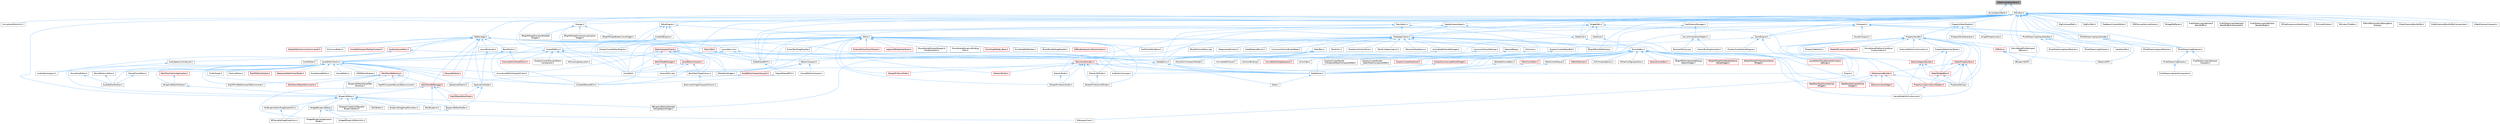 digraph "SlateInvalidationRoot.h"
{
 // INTERACTIVE_SVG=YES
 // LATEX_PDF_SIZE
  bgcolor="transparent";
  edge [fontname=Helvetica,fontsize=10,labelfontname=Helvetica,labelfontsize=10];
  node [fontname=Helvetica,fontsize=10,shape=box,height=0.2,width=0.4];
  Node1 [id="Node000001",label="SlateInvalidationRoot.h",height=0.2,width=0.4,color="gray40", fillcolor="grey60", style="filled", fontcolor="black",tooltip=" "];
  Node1 -> Node2 [id="edge1_Node000001_Node000002",dir="back",color="steelblue1",style="solid",tooltip=" "];
  Node2 [id="Node000002",label="SInvalidationPanel.h",height=0.2,width=0.4,color="grey40", fillcolor="white", style="filled",URL="$d7/d86/SInvalidationPanel_8h.html",tooltip=" "];
  Node1 -> Node3 [id="edge2_Node000001_Node000003",dir="back",color="steelblue1",style="solid",tooltip=" "];
  Node3 [id="Node000003",label="SWindow.h",height=0.2,width=0.4,color="grey40", fillcolor="white", style="filled",URL="$d2/d6d/SWindow_8h.html",tooltip=" "];
  Node3 -> Node4 [id="edge3_Node000003_Node000004",dir="back",color="steelblue1",style="solid",tooltip=" "];
  Node4 [id="Node000004",label="AnimationEditorUtils.h",height=0.2,width=0.4,color="grey40", fillcolor="white", style="filled",URL="$df/d23/AnimationEditorUtils_8h.html",tooltip=" "];
  Node3 -> Node5 [id="edge4_Node000003_Node000005",dir="back",color="steelblue1",style="solid",tooltip=" "];
  Node5 [id="Node000005",label="BlueprintEditor.h",height=0.2,width=0.4,color="grey40", fillcolor="white", style="filled",URL="$df/d7d/BlueprintEditor_8h.html",tooltip=" "];
  Node5 -> Node6 [id="edge5_Node000005_Node000006",dir="back",color="steelblue1",style="solid",tooltip=" "];
  Node6 [id="Node000006",label="BPVariableDragDropAction.h",height=0.2,width=0.4,color="grey40", fillcolor="white", style="filled",URL="$dd/d23/BPVariableDragDropAction_8h.html",tooltip=" "];
  Node5 -> Node7 [id="edge6_Node000005_Node000007",dir="back",color="steelblue1",style="solid",tooltip=" "];
  Node7 [id="Node000007",label="BlueprintDragDropMenuItem.h",height=0.2,width=0.4,color="grey40", fillcolor="white", style="filled",URL="$dc/deb/BlueprintDragDropMenuItem_8h.html",tooltip=" "];
  Node5 -> Node8 [id="edge7_Node000005_Node000008",dir="back",color="steelblue1",style="solid",tooltip=" "];
  Node8 [id="Node000008",label="BlueprintEditorModes.h",height=0.2,width=0.4,color="grey40", fillcolor="white", style="filled",URL="$d9/d70/BlueprintEditorModes_8h.html",tooltip=" "];
  Node8 -> Node9 [id="edge8_Node000008_Node000009",dir="back",color="steelblue1",style="solid",tooltip=" "];
  Node9 [id="Node000009",label="WidgetBlueprintApplication\lMode.h",height=0.2,width=0.4,color="grey40", fillcolor="white", style="filled",URL="$d3/d40/WidgetBlueprintApplicationMode_8h.html",tooltip=" "];
  Node5 -> Node10 [id="edge9_Node000005_Node000010",dir="back",color="steelblue1",style="solid",tooltip=" "];
  Node10 [id="Node000010",label="IDisplayClusterConfigurator\lBlueprintEditor.h",height=0.2,width=0.4,color="grey40", fillcolor="white", style="filled",URL="$dd/d4b/IDisplayClusterConfiguratorBlueprintEditor_8h.html",tooltip=" "];
  Node5 -> Node11 [id="edge10_Node000005_Node000011",dir="back",color="steelblue1",style="solid",tooltip=" "];
  Node11 [id="Node000011",label="MyBlueprintItemDragDropAction.h",height=0.2,width=0.4,color="grey40", fillcolor="white", style="filled",URL="$da/d11/MyBlueprintItemDragDropAction_8h.html",tooltip=" "];
  Node11 -> Node6 [id="edge11_Node000011_Node000006",dir="back",color="steelblue1",style="solid",tooltip=" "];
  Node5 -> Node12 [id="edge12_Node000005_Node000012",dir="back",color="steelblue1",style="solid",tooltip=" "];
  Node12 [id="Node000012",label="SBlueprintEditorSelected\lDebugObjectWidget.h",height=0.2,width=0.4,color="grey40", fillcolor="white", style="filled",URL="$de/d6c/SBlueprintEditorSelectedDebugObjectWidget_8h.html",tooltip=" "];
  Node5 -> Node13 [id="edge13_Node000005_Node000013",dir="back",color="steelblue1",style="solid",tooltip=" "];
  Node13 [id="Node000013",label="SMyBlueprint.h",height=0.2,width=0.4,color="grey40", fillcolor="white", style="filled",URL="$d3/d34/SMyBlueprint_8h.html",tooltip=" "];
  Node5 -> Node14 [id="edge14_Node000005_Node000014",dir="back",color="steelblue1",style="solid",tooltip=" "];
  Node14 [id="Node000014",label="SSCSEditor.h",height=0.2,width=0.4,color="grey40", fillcolor="white", style="filled",URL="$d0/d2e/SSCSEditor_8h.html",tooltip=" "];
  Node5 -> Node15 [id="edge15_Node000005_Node000015",dir="back",color="steelblue1",style="solid",tooltip=" "];
  Node15 [id="Node000015",label="WidgetBlueprintEditor.h",height=0.2,width=0.4,color="grey40", fillcolor="white", style="filled",URL="$d6/d04/WidgetBlueprintEditor_8h.html",tooltip=" "];
  Node15 -> Node16 [id="edge16_Node000015_Node000016",dir="back",color="steelblue1",style="solid",tooltip=" "];
  Node16 [id="Node000016",label="SDesignerView.h",height=0.2,width=0.4,color="grey40", fillcolor="white", style="filled",URL="$d2/d14/SDesignerView_8h.html",tooltip=" "];
  Node15 -> Node9 [id="edge17_Node000015_Node000009",dir="back",color="steelblue1",style="solid",tooltip=" "];
  Node15 -> Node17 [id="edge18_Node000015_Node000017",dir="back",color="steelblue1",style="solid",tooltip=" "];
  Node17 [id="Node000017",label="WidgetBlueprintEditorUtils.h",height=0.2,width=0.4,color="grey40", fillcolor="white", style="filled",URL="$d9/df7/WidgetBlueprintEditorUtils_8h.html",tooltip=" "];
  Node3 -> Node18 [id="edge19_Node000003_Node000018",dir="back",color="steelblue1",style="solid",tooltip=" "];
  Node18 [id="Node000018",label="Dialogs.h",height=0.2,width=0.4,color="grey40", fillcolor="white", style="filled",URL="$d2/d5c/Dialogs_8h.html",tooltip=" "];
  Node18 -> Node19 [id="edge20_Node000018_Node000019",dir="back",color="steelblue1",style="solid",tooltip=" "];
  Node19 [id="Node000019",label="SRigVMGraphBreakLinksWidget.h",height=0.2,width=0.4,color="grey40", fillcolor="white", style="filled",URL="$d8/d4a/SRigVMGraphBreakLinksWidget_8h.html",tooltip=" "];
  Node18 -> Node20 [id="edge21_Node000018_Node000020",dir="back",color="steelblue1",style="solid",tooltip=" "];
  Node20 [id="Node000020",label="SRigVMGraphFunctionBulkEdit\lWidget.h",height=0.2,width=0.4,color="grey40", fillcolor="white", style="filled",URL="$db/dbf/SRigVMGraphFunctionBulkEditWidget_8h.html",tooltip=" "];
  Node18 -> Node21 [id="edge22_Node000018_Node000021",dir="back",color="steelblue1",style="solid",tooltip=" "];
  Node21 [id="Node000021",label="SRigVMGraphFunctionLocalization\lWidget.h",height=0.2,width=0.4,color="grey40", fillcolor="white", style="filled",URL="$dd/d59/SRigVMGraphFunctionLocalizationWidget_8h.html",tooltip=" "];
  Node18 -> Node22 [id="edge23_Node000018_Node000022",dir="back",color="steelblue1",style="solid",tooltip=" "];
  Node22 [id="Node000022",label="UnrealEd.h",height=0.2,width=0.4,color="grey40", fillcolor="white", style="filled",URL="$d2/d5f/UnrealEd_8h.html",tooltip=" "];
  Node3 -> Node23 [id="edge24_Node000003_Node000023",dir="back",color="steelblue1",style="solid",tooltip=" "];
  Node23 [id="Node000023",label="DlgPickAssetPath.h",height=0.2,width=0.4,color="grey40", fillcolor="white", style="filled",URL="$db/d31/DlgPickAssetPath_8h.html",tooltip=" "];
  Node3 -> Node24 [id="edge25_Node000003_Node000024",dir="back",color="steelblue1",style="solid",tooltip=" "];
  Node24 [id="Node000024",label="DlgPickPath.h",height=0.2,width=0.4,color="grey40", fillcolor="white", style="filled",URL="$d9/d16/DlgPickPath_8h.html",tooltip=" "];
  Node3 -> Node25 [id="edge26_Node000003_Node000025",dir="back",color="steelblue1",style="solid",tooltip=" "];
  Node25 [id="Node000025",label="EditorEngine.h",height=0.2,width=0.4,color="grey40", fillcolor="white", style="filled",URL="$da/d0c/EditorEngine_8h.html",tooltip=" "];
  Node25 -> Node26 [id="edge27_Node000025_Node000026",dir="back",color="steelblue1",style="solid",tooltip=" "];
  Node26 [id="Node000026",label="BookMarkTypeActions.h",height=0.2,width=0.4,color="grey40", fillcolor="white", style="filled",URL="$d0/d2f/BookMarkTypeActions_8h.html",tooltip=" "];
  Node26 -> Node27 [id="edge28_Node000026_Node000027",dir="back",color="steelblue1",style="solid",tooltip=" "];
  Node27 [id="Node000027",label="BookmarkSingleViewportActions.h",height=0.2,width=0.4,color="grey40", fillcolor="white", style="filled",URL="$d3/dd5/BookmarkSingleViewportActions_8h.html",tooltip=" "];
  Node25 -> Node28 [id="edge29_Node000025_Node000028",dir="back",color="steelblue1",style="solid",tooltip=" "];
  Node28 [id="Node000028",label="Editor.h",height=0.2,width=0.4,color="grey40", fillcolor="white", style="filled",URL="$de/d6e/Editor_8h.html",tooltip=" "];
  Node28 -> Node29 [id="edge30_Node000028_Node000029",dir="back",color="steelblue1",style="solid",tooltip=" "];
  Node29 [id="Node000029",label="AnimGraphNode_Base.h",height=0.2,width=0.4,color="red", fillcolor="#FFF0F0", style="filled",URL="$d0/dfb/AnimGraphNode__Base_8h.html",tooltip=" "];
  Node28 -> Node121 [id="edge31_Node000028_Node000121",dir="back",color="steelblue1",style="solid",tooltip=" "];
  Node121 [id="Node000121",label="AnimNodeEditModes.h",height=0.2,width=0.4,color="grey40", fillcolor="white", style="filled",URL="$db/dde/AnimNodeEditModes_8h.html",tooltip=" "];
  Node28 -> Node26 [id="edge32_Node000028_Node000026",dir="back",color="steelblue1",style="solid",tooltip=" "];
  Node28 -> Node122 [id="edge33_Node000028_Node000122",dir="back",color="steelblue1",style="solid",tooltip=" "];
  Node122 [id="Node000122",label="BrushBuilderDragDropOp.h",height=0.2,width=0.4,color="grey40", fillcolor="white", style="filled",URL="$d9/d56/BrushBuilderDragDropOp_8h.html",tooltip=" "];
  Node28 -> Node123 [id="edge34_Node000028_Node000123",dir="back",color="steelblue1",style="solid",tooltip=" "];
  Node123 [id="Node000123",label="DisplayClusterObjectRef.h",height=0.2,width=0.4,color="grey40", fillcolor="white", style="filled",URL="$d9/d87/DisplayClusterObjectRef_8h.html",tooltip=" "];
  Node123 -> Node124 [id="edge35_Node000123_Node000124",dir="back",color="steelblue1",style="solid",tooltip=" "];
  Node124 [id="Node000124",label="DisplayClusterRender\l_ProceduralMeshComponentRef.h",height=0.2,width=0.4,color="grey40", fillcolor="white", style="filled",URL="$da/dbe/DisplayClusterRender__ProceduralMeshComponentRef_8h.html",tooltip=" "];
  Node123 -> Node125 [id="edge36_Node000123_Node000125",dir="back",color="steelblue1",style="solid",tooltip=" "];
  Node125 [id="Node000125",label="DisplayClusterRender\l_StaticMeshComponentRef.h",height=0.2,width=0.4,color="grey40", fillcolor="white", style="filled",URL="$dd/d84/DisplayClusterRender__StaticMeshComponentRef_8h.html",tooltip=" "];
  Node123 -> Node126 [id="edge37_Node000123_Node000126",dir="back",color="steelblue1",style="solid",tooltip=" "];
  Node126 [id="Node000126",label="DisplayClusterRootActor.h",height=0.2,width=0.4,color="red", fillcolor="#FFF0F0", style="filled",URL="$d0/d41/DisplayClusterRootActor_8h.html",tooltip=" "];
  Node28 -> Node131 [id="edge38_Node000028_Node000131",dir="back",color="steelblue1",style="solid",tooltip=" "];
  Node131 [id="Node000131",label="EdModeInteractiveToolsContext.h",height=0.2,width=0.4,color="red", fillcolor="#FFF0F0", style="filled",URL="$d7/da4/EdModeInteractiveToolsContext_8h.html",tooltip=" "];
  Node28 -> Node134 [id="edge39_Node000028_Node000134",dir="back",color="steelblue1",style="solid",tooltip=" "];
  Node134 [id="Node000134",label="EditorModeManager.h",height=0.2,width=0.4,color="red", fillcolor="#FFF0F0", style="filled",URL="$d9/dca/EditorModeManager_8h.html",tooltip=" "];
  Node134 -> Node133 [id="edge40_Node000134_Node000133",dir="back",color="steelblue1",style="solid",tooltip=" "];
  Node133 [id="Node000133",label="FractureTool.cpp",height=0.2,width=0.4,color="grey40", fillcolor="white", style="filled",URL="$dc/d9a/FractureTool_8cpp.html",tooltip=" "];
  Node134 -> Node22 [id="edge41_Node000134_Node000022",dir="back",color="steelblue1",style="solid",tooltip=" "];
  Node28 -> Node140 [id="edge42_Node000028_Node000140",dir="back",color="steelblue1",style="solid",tooltip=" "];
  Node140 [id="Node000140",label="EditorViewportClient.h",height=0.2,width=0.4,color="red", fillcolor="#FFF0F0", style="filled",URL="$d4/d41/EditorViewportClient_8h.html",tooltip=" "];
  Node140 -> Node141 [id="edge43_Node000140_Node000141",dir="back",color="steelblue1",style="solid",tooltip=" "];
  Node141 [id="Node000141",label="AnimationEditorViewportClient.h",height=0.2,width=0.4,color="grey40", fillcolor="white", style="filled",URL="$d1/d45/AnimationEditorViewportClient_8h.html",tooltip=" "];
  Node140 -> Node146 [id="edge44_Node000140_Node000146",dir="back",color="steelblue1",style="solid",tooltip=" "];
  Node146 [id="Node000146",label="LevelEditorViewport.h",height=0.2,width=0.4,color="red", fillcolor="#FFF0F0", style="filled",URL="$d4/ddf/LevelEditorViewport_8h.html",tooltip=" "];
  Node146 -> Node26 [id="edge45_Node000146_Node000026",dir="back",color="steelblue1",style="solid",tooltip=" "];
  Node146 -> Node133 [id="edge46_Node000146_Node000133",dir="back",color="steelblue1",style="solid",tooltip=" "];
  Node146 -> Node22 [id="edge47_Node000146_Node000022",dir="back",color="steelblue1",style="solid",tooltip=" "];
  Node140 -> Node149 [id="edge48_Node000140_Node000149",dir="back",color="steelblue1",style="solid",tooltip=" "];
  Node149 [id="Node000149",label="SEditorViewport.h",height=0.2,width=0.4,color="grey40", fillcolor="white", style="filled",URL="$dd/de0/SEditorViewport_8h.html",tooltip=" "];
  Node149 -> Node150 [id="edge49_Node000149_Node000150",dir="back",color="steelblue1",style="solid",tooltip=" "];
  Node150 [id="Node000150",label="AssetEditorViewportLayout.h",height=0.2,width=0.4,color="red", fillcolor="#FFF0F0", style="filled",URL="$df/d46/AssetEditorViewportLayout_8h.html",tooltip=" "];
  Node150 -> Node151 [id="edge50_Node000150_Node000151",dir="back",color="steelblue1",style="solid",tooltip=" "];
  Node151 [id="Node000151",label="BaseAssetToolkit.h",height=0.2,width=0.4,color="grey40", fillcolor="white", style="filled",URL="$d4/d85/BaseAssetToolkit_8h.html",tooltip=" "];
  Node149 -> Node158 [id="edge51_Node000149_Node000158",dir="back",color="steelblue1",style="solid",tooltip=" "];
  Node158 [id="Node000158",label="SAssetEditorViewport.h",height=0.2,width=0.4,color="grey40", fillcolor="white", style="filled",URL="$df/d5a/SAssetEditorViewport_8h.html",tooltip=" "];
  Node149 -> Node159 [id="edge52_Node000149_Node000159",dir="back",color="steelblue1",style="solid",tooltip=" "];
  Node159 [id="Node000159",label="SSkeletonWidget.h",height=0.2,width=0.4,color="grey40", fillcolor="white", style="filled",URL="$dd/da7/SSkeletonWidget_8h.html",tooltip=" "];
  Node140 -> Node159 [id="edge53_Node000140_Node000159",dir="back",color="steelblue1",style="solid",tooltip=" "];
  Node140 -> Node22 [id="edge54_Node000140_Node000022",dir="back",color="steelblue1",style="solid",tooltip=" "];
  Node140 -> Node160 [id="edge55_Node000140_Node000160",dir="back",color="steelblue1",style="solid",tooltip=" "];
  Node160 [id="Node000160",label="UnrealEdSharedPCH.h",height=0.2,width=0.4,color="grey40", fillcolor="white", style="filled",URL="$d1/de6/UnrealEdSharedPCH_8h.html",tooltip=" "];
  Node28 -> Node161 [id="edge56_Node000028_Node000161",dir="back",color="steelblue1",style="solid",tooltip=" "];
  Node161 [id="Node000161",label="ExportTextDragDropOp.h",height=0.2,width=0.4,color="grey40", fillcolor="white", style="filled",URL="$de/d5c/ExportTextDragDropOp_8h.html",tooltip=" "];
  Node28 -> Node162 [id="edge57_Node000028_Node000162",dir="back",color="steelblue1",style="solid",tooltip=" "];
  Node162 [id="Node000162",label="ExternalDirtyActorsTracker.h",height=0.2,width=0.4,color="red", fillcolor="#FFF0F0", style="filled",URL="$db/d89/ExternalDirtyActorsTracker_8h.html",tooltip=" "];
  Node28 -> Node133 [id="edge58_Node000028_Node000133",dir="back",color="steelblue1",style="solid",tooltip=" "];
  Node28 -> Node181 [id="edge59_Node000028_Node000181",dir="back",color="steelblue1",style="solid",tooltip=" "];
  Node181 [id="Node000181",label="GameModeInfoCustomizer.h",height=0.2,width=0.4,color="grey40", fillcolor="white", style="filled",URL="$d5/df3/GameModeInfoCustomizer_8h.html",tooltip=" "];
  Node28 -> Node182 [id="edge60_Node000028_Node000182",dir="back",color="steelblue1",style="solid",tooltip=" "];
  Node182 [id="Node000182",label="LegacyEdModeInterfaces.h",height=0.2,width=0.4,color="red", fillcolor="#FFF0F0", style="filled",URL="$da/d0a/LegacyEdModeInterfaces_8h.html",tooltip=" "];
  Node28 -> Node189 [id="edge61_Node000028_Node000189",dir="back",color="steelblue1",style="solid",tooltip=" "];
  Node189 [id="Node000189",label="MovieSceneDirectorBlueprint\lConditionUtils.h",height=0.2,width=0.4,color="grey40", fillcolor="white", style="filled",URL="$d4/d8a/MovieSceneDirectorBlueprintConditionUtils_8h.html",tooltip=" "];
  Node28 -> Node190 [id="edge62_Node000028_Node000190",dir="back",color="steelblue1",style="solid",tooltip=" "];
  Node190 [id="Node000190",label="MovieSceneDynamicBinding\lUtils.h",height=0.2,width=0.4,color="grey40", fillcolor="white", style="filled",URL="$df/dce/MovieSceneDynamicBindingUtils_8h.html",tooltip=" "];
  Node28 -> Node191 [id="edge63_Node000028_Node000191",dir="back",color="steelblue1",style="solid",tooltip=" "];
  Node191 [id="Node000191",label="PersonaModule.h",height=0.2,width=0.4,color="red", fillcolor="#FFF0F0", style="filled",URL="$de/d74/PersonaModule_8h.html",tooltip=" "];
  Node28 -> Node193 [id="edge64_Node000028_Node000193",dir="back",color="steelblue1",style="solid",tooltip=" "];
  Node193 [id="Node000193",label="SGraphPinNumSlider.h",height=0.2,width=0.4,color="red", fillcolor="#FFF0F0", style="filled",URL="$d5/d00/SGraphPinNumSlider_8h.html",tooltip=" "];
  Node28 -> Node195 [id="edge65_Node000028_Node000195",dir="back",color="steelblue1",style="solid",tooltip=" "];
  Node195 [id="Node000195",label="SGraphPinVector2DSlider.h",height=0.2,width=0.4,color="grey40", fillcolor="white", style="filled",URL="$d7/d05/SGraphPinVector2DSlider_8h.html",tooltip=" "];
  Node28 -> Node196 [id="edge66_Node000028_Node000196",dir="back",color="steelblue1",style="solid",tooltip=" "];
  Node196 [id="Node000196",label="SGraphPinVectorSlider.h",height=0.2,width=0.4,color="grey40", fillcolor="white", style="filled",URL="$dc/d38/SGraphPinVectorSlider_8h.html",tooltip=" "];
  Node28 -> Node197 [id="edge67_Node000028_Node000197",dir="back",color="steelblue1",style="solid",tooltip=" "];
  Node197 [id="Node000197",label="SVector2DSlider.h",height=0.2,width=0.4,color="grey40", fillcolor="white", style="filled",URL="$de/d67/SVector2DSlider_8h.html",tooltip=" "];
  Node197 -> Node195 [id="edge68_Node000197_Node000195",dir="back",color="steelblue1",style="solid",tooltip=" "];
  Node28 -> Node198 [id="edge69_Node000028_Node000198",dir="back",color="steelblue1",style="solid",tooltip=" "];
  Node198 [id="Node000198",label="SVector4Slider.h",height=0.2,width=0.4,color="red", fillcolor="#FFF0F0", style="filled",URL="$d4/dec/SVector4Slider_8h.html",tooltip=" "];
  Node28 -> Node200 [id="edge70_Node000028_Node000200",dir="back",color="steelblue1",style="solid",tooltip=" "];
  Node200 [id="Node000200",label="SVectorSlider.h",height=0.2,width=0.4,color="grey40", fillcolor="white", style="filled",URL="$d2/db5/SVectorSlider_8h.html",tooltip=" "];
  Node200 -> Node196 [id="edge71_Node000200_Node000196",dir="back",color="steelblue1",style="solid",tooltip=" "];
  Node28 -> Node201 [id="edge72_Node000028_Node000201",dir="back",color="steelblue1",style="solid",tooltip=" "];
  Node201 [id="Node000201",label="SubTrackEditorBase.h",height=0.2,width=0.4,color="grey40", fillcolor="white", style="filled",URL="$db/d33/SubTrackEditorBase_8h.html",tooltip=" "];
  Node28 -> Node22 [id="edge73_Node000028_Node000022",dir="back",color="steelblue1",style="solid",tooltip=" "];
  Node28 -> Node202 [id="edge74_Node000028_Node000202",dir="back",color="steelblue1",style="solid",tooltip=" "];
  Node202 [id="Node000202",label="UnrealEdMisc.h",height=0.2,width=0.4,color="grey40", fillcolor="white", style="filled",URL="$da/d70/UnrealEdMisc_8h.html",tooltip=" "];
  Node202 -> Node203 [id="edge75_Node000202_Node000203",dir="back",color="steelblue1",style="solid",tooltip=" "];
  Node203 [id="Node000203",label="AssetEditorToolkit.h",height=0.2,width=0.4,color="grey40", fillcolor="white", style="filled",URL="$d9/d8b/AssetEditorToolkit_8h.html",tooltip=" "];
  Node203 -> Node141 [id="edge76_Node000203_Node000141",dir="back",color="steelblue1",style="solid",tooltip=" "];
  Node203 -> Node204 [id="edge77_Node000203_Node000204",dir="back",color="steelblue1",style="solid",tooltip=" "];
  Node204 [id="Node000204",label="AudioEditorModule.h",height=0.2,width=0.4,color="grey40", fillcolor="white", style="filled",URL="$d4/d28/AudioEditorModule_8h.html",tooltip=" "];
  Node203 -> Node151 [id="edge78_Node000203_Node000151",dir="back",color="steelblue1",style="solid",tooltip=" "];
  Node203 -> Node5 [id="edge79_Node000203_Node000005",dir="back",color="steelblue1",style="solid",tooltip=" "];
  Node203 -> Node205 [id="edge80_Node000203_Node000205",dir="back",color="steelblue1",style="solid",tooltip=" "];
  Node205 [id="Node000205",label="BlueprintEditorModule.h",height=0.2,width=0.4,color="grey40", fillcolor="white", style="filled",URL="$df/d39/BlueprintEditorModule_8h.html",tooltip=" "];
  Node205 -> Node5 [id="edge81_Node000205_Node000005",dir="back",color="steelblue1",style="solid",tooltip=" "];
  Node203 -> Node206 [id="edge82_Node000203_Node000206",dir="back",color="steelblue1",style="solid",tooltip=" "];
  Node206 [id="Node000206",label="BlueprintEditorSharedTab\lFactories.h",height=0.2,width=0.4,color="grey40", fillcolor="white", style="filled",URL="$d3/d15/BlueprintEditorSharedTabFactories_8h.html",tooltip=" "];
  Node203 -> Node207 [id="edge83_Node000203_Node000207",dir="back",color="steelblue1",style="solid",tooltip=" "];
  Node207 [id="Node000207",label="FindInGraph.h",height=0.2,width=0.4,color="grey40", fillcolor="white", style="filled",URL="$de/d36/FindInGraph_8h.html",tooltip=" "];
  Node203 -> Node208 [id="edge84_Node000203_Node000208",dir="back",color="steelblue1",style="solid",tooltip=" "];
  Node208 [id="Node000208",label="FractureEditor.h",height=0.2,width=0.4,color="grey40", fillcolor="white", style="filled",URL="$db/df2/FractureEditor_8h.html",tooltip=" "];
  Node203 -> Node209 [id="edge85_Node000203_Node000209",dir="back",color="steelblue1",style="solid",tooltip=" "];
  Node209 [id="Node000209",label="ISoundClassEditor.h",height=0.2,width=0.4,color="grey40", fillcolor="white", style="filled",URL="$de/db1/ISoundClassEditor_8h.html",tooltip=" "];
  Node209 -> Node204 [id="edge86_Node000209_Node000204",dir="back",color="steelblue1",style="solid",tooltip=" "];
  Node203 -> Node210 [id="edge87_Node000203_Node000210",dir="back",color="steelblue1",style="solid",tooltip=" "];
  Node210 [id="Node000210",label="ISoundCueEditor.h",height=0.2,width=0.4,color="grey40", fillcolor="white", style="filled",URL="$d6/d6a/ISoundCueEditor_8h.html",tooltip=" "];
  Node210 -> Node204 [id="edge88_Node000210_Node000204",dir="back",color="steelblue1",style="solid",tooltip=" "];
  Node203 -> Node211 [id="edge89_Node000203_Node000211",dir="back",color="steelblue1",style="solid",tooltip=" "];
  Node211 [id="Node000211",label="ISoundSubmixEditor.h",height=0.2,width=0.4,color="grey40", fillcolor="white", style="filled",URL="$dd/dca/ISoundSubmixEditor_8h.html",tooltip=" "];
  Node211 -> Node204 [id="edge90_Node000211_Node000204",dir="back",color="steelblue1",style="solid",tooltip=" "];
  Node203 -> Node191 [id="edge91_Node000203_Node000191",dir="back",color="steelblue1",style="solid",tooltip=" "];
  Node203 -> Node212 [id="edge92_Node000203_Node000212",dir="back",color="steelblue1",style="solid",tooltip=" "];
  Node212 [id="Node000212",label="RigVMCompilerResultsTabSummoner.h",height=0.2,width=0.4,color="grey40", fillcolor="white", style="filled",URL="$dd/d05/RigVMCompilerResultsTabSummoner_8h.html",tooltip=" "];
  Node203 -> Node213 [id="edge93_Node000203_Node000213",dir="back",color="steelblue1",style="solid",tooltip=" "];
  Node213 [id="Node000213",label="RigVMEditorModule.h",height=0.2,width=0.4,color="red", fillcolor="#FFF0F0", style="filled",URL="$df/d47/RigVMEditorModule_8h.html",tooltip=" "];
  Node203 -> Node219 [id="edge94_Node000203_Node000219",dir="back",color="steelblue1",style="solid",tooltip=" "];
  Node219 [id="Node000219",label="RigVMFindReferencesTabSummoner.h",height=0.2,width=0.4,color="grey40", fillcolor="white", style="filled",URL="$d5/d7d/RigVMFindReferencesTabSummoner_8h.html",tooltip=" "];
  Node203 -> Node220 [id="edge95_Node000203_Node000220",dir="back",color="steelblue1",style="solid",tooltip=" "];
  Node220 [id="Node000220",label="SequencerEditorViewModel.h",height=0.2,width=0.4,color="red", fillcolor="#FFF0F0", style="filled",URL="$da/d57/SequencerEditorViewModel_8h.html",tooltip=" "];
  Node203 -> Node230 [id="edge96_Node000203_Node000230",dir="back",color="steelblue1",style="solid",tooltip=" "];
  Node230 [id="Node000230",label="SimpleAssetEditor.h",height=0.2,width=0.4,color="grey40", fillcolor="white", style="filled",URL="$da/d6e/SimpleAssetEditor_8h.html",tooltip=" "];
  Node203 -> Node231 [id="edge97_Node000203_Node000231",dir="back",color="steelblue1",style="solid",tooltip=" "];
  Node231 [id="Node000231",label="UAssetEditor.h",height=0.2,width=0.4,color="grey40", fillcolor="white", style="filled",URL="$da/dda/UAssetEditor_8h.html",tooltip=" "];
  Node203 -> Node232 [id="edge98_Node000203_Node000232",dir="back",color="steelblue1",style="solid",tooltip=" "];
  Node232 [id="Node000232",label="UMGEditorModule.h",height=0.2,width=0.4,color="grey40", fillcolor="white", style="filled",URL="$db/d6a/UMGEditorModule_8h.html",tooltip=" "];
  Node203 -> Node160 [id="edge99_Node000203_Node000160",dir="back",color="steelblue1",style="solid",tooltip=" "];
  Node203 -> Node233 [id="edge100_Node000203_Node000233",dir="back",color="steelblue1",style="solid",tooltip=" "];
  Node233 [id="Node000233",label="WorkflowCentricApplication.h",height=0.2,width=0.4,color="red", fillcolor="#FFF0F0", style="filled",URL="$dc/dc7/WorkflowCentricApplication_8h.html",tooltip=" "];
  Node233 -> Node205 [id="edge101_Node000233_Node000205",dir="back",color="steelblue1",style="solid",tooltip=" "];
  Node203 -> Node236 [id="edge102_Node000203_Node000236",dir="back",color="steelblue1",style="solid",tooltip=" "];
  Node236 [id="Node000236",label="WorkflowTabFactory.h",height=0.2,width=0.4,color="red", fillcolor="#FFF0F0", style="filled",URL="$d9/dfb/WorkflowTabFactory_8h.html",tooltip=" "];
  Node236 -> Node5 [id="edge103_Node000236_Node000005",dir="back",color="steelblue1",style="solid",tooltip=" "];
  Node236 -> Node206 [id="edge104_Node000236_Node000206",dir="back",color="steelblue1",style="solid",tooltip=" "];
  Node236 -> Node212 [id="edge105_Node000236_Node000212",dir="back",color="steelblue1",style="solid",tooltip=" "];
  Node236 -> Node219 [id="edge106_Node000236_Node000219",dir="back",color="steelblue1",style="solid",tooltip=" "];
  Node236 -> Node241 [id="edge107_Node000236_Node000241",dir="back",color="steelblue1",style="solid",tooltip=" "];
  Node241 [id="Node000241",label="WorkflowTabManager.h",height=0.2,width=0.4,color="red", fillcolor="#FFF0F0", style="filled",URL="$d7/d36/WorkflowTabManager_8h.html",tooltip=" "];
  Node241 -> Node5 [id="edge108_Node000241_Node000005",dir="back",color="steelblue1",style="solid",tooltip=" "];
  Node241 -> Node8 [id="edge109_Node000241_Node000008",dir="back",color="steelblue1",style="solid",tooltip=" "];
  Node241 -> Node242 [id="edge110_Node000241_Node000242",dir="back",color="steelblue1",style="solid",tooltip=" "];
  Node242 [id="Node000242",label="RigVMNewEditorMode.h",height=0.2,width=0.4,color="red", fillcolor="#FFF0F0", style="filled",URL="$de/d0a/RigVMNewEditorMode_8h.html",tooltip=" "];
  Node241 -> Node13 [id="edge111_Node000241_Node000013",dir="back",color="steelblue1",style="solid",tooltip=" "];
  Node241 -> Node9 [id="edge112_Node000241_Node000009",dir="back",color="steelblue1",style="solid",tooltip=" "];
  Node236 -> Node243 [id="edge113_Node000236_Node000243",dir="back",color="steelblue1",style="solid",tooltip=" "];
  Node243 [id="Node000243",label="WorkflowUObjectDocuments.h",height=0.2,width=0.4,color="red", fillcolor="#FFF0F0", style="filled",URL="$d1/db5/WorkflowUObjectDocuments_8h.html",tooltip=" "];
  Node203 -> Node243 [id="edge114_Node000203_Node000243",dir="back",color="steelblue1",style="solid",tooltip=" "];
  Node202 -> Node245 [id="edge115_Node000202_Node000245",dir="back",color="steelblue1",style="solid",tooltip=" "];
  Node245 [id="Node000245",label="DisplayClusterPreviewShare\lComponent.h",height=0.2,width=0.4,color="grey40", fillcolor="white", style="filled",URL="$d0/d2c/DisplayClusterPreviewShareComponent_8h.html",tooltip=" "];
  Node202 -> Node246 [id="edge116_Node000202_Node000246",dir="back",color="steelblue1",style="solid",tooltip=" "];
  Node246 [id="Node000246",label="FractureEditorModeToolkit.h",height=0.2,width=0.4,color="red", fillcolor="#FFF0F0", style="filled",URL="$da/d01/FractureEditorModeToolkit_8h.html",tooltip=" "];
  Node202 -> Node146 [id="edge117_Node000202_Node000146",dir="back",color="steelblue1",style="solid",tooltip=" "];
  Node202 -> Node22 [id="edge118_Node000202_Node000022",dir="back",color="steelblue1",style="solid",tooltip=" "];
  Node202 -> Node247 [id="edge119_Node000202_Node000247",dir="back",color="steelblue1",style="solid",tooltip=" "];
  Node247 [id="Node000247",label="VPScoutingSubsystem.h",height=0.2,width=0.4,color="grey40", fillcolor="white", style="filled",URL="$df/d2a/VPScoutingSubsystem_8h.html",tooltip=" "];
  Node28 -> Node160 [id="edge120_Node000028_Node000160",dir="back",color="steelblue1",style="solid",tooltip=" "];
  Node25 -> Node22 [id="edge121_Node000025_Node000022",dir="back",color="steelblue1",style="solid",tooltip=" "];
  Node25 -> Node248 [id="edge122_Node000025_Node000248",dir="back",color="steelblue1",style="solid",tooltip=" "];
  Node248 [id="Node000248",label="UnrealEdEngine.h",height=0.2,width=0.4,color="grey40", fillcolor="white", style="filled",URL="$d2/d51/UnrealEdEngine_8h.html",tooltip=" "];
  Node248 -> Node249 [id="edge123_Node000248_Node000249",dir="back",color="steelblue1",style="solid",tooltip=" "];
  Node249 [id="Node000249",label="DisplayClusterEditorEngine.h",height=0.2,width=0.4,color="grey40", fillcolor="white", style="filled",URL="$d3/d58/DisplayClusterEditorEngine_8h.html",tooltip=" "];
  Node248 -> Node22 [id="edge124_Node000248_Node000022",dir="back",color="steelblue1",style="solid",tooltip=" "];
  Node25 -> Node160 [id="edge125_Node000025_Node000160",dir="back",color="steelblue1",style="solid",tooltip=" "];
  Node3 -> Node250 [id="edge126_Node000003_Node000250",dir="back",color="steelblue1",style="solid",tooltip=" "];
  Node250 [id="Node000250",label="FeedbackContextEditor.h",height=0.2,width=0.4,color="grey40", fillcolor="white", style="filled",URL="$de/d93/FeedbackContextEditor_8h.html",tooltip=" "];
  Node3 -> Node251 [id="edge127_Node000003_Node000251",dir="back",color="steelblue1",style="solid",tooltip=" "];
  Node251 [id="Node000251",label="GameEngine.h",height=0.2,width=0.4,color="grey40", fillcolor="white", style="filled",URL="$d7/d1f/GameEngine_8h.html",tooltip=" "];
  Node251 -> Node252 [id="edge128_Node000251_Node000252",dir="back",color="steelblue1",style="solid",tooltip=" "];
  Node252 [id="Node000252",label="DisplayClusterGameEngine.h",height=0.2,width=0.4,color="grey40", fillcolor="white", style="filled",URL="$da/d8f/DisplayClusterGameEngine_8h.html",tooltip=" "];
  Node251 -> Node123 [id="edge129_Node000251_Node000123",dir="back",color="steelblue1",style="solid",tooltip=" "];
  Node251 -> Node253 [id="edge130_Node000251_Node000253",dir="back",color="steelblue1",style="solid",tooltip=" "];
  Node253 [id="Node000253",label="Engine.h",height=0.2,width=0.4,color="grey40", fillcolor="white", style="filled",URL="$d1/d34/Public_2Engine_8h.html",tooltip=" "];
  Node3 -> Node254 [id="edge131_Node000003_Node000254",dir="back",color="steelblue1",style="solid",tooltip=" "];
  Node254 [id="Node000254",label="IPIEPreviewDeviceModule.h",height=0.2,width=0.4,color="grey40", fillcolor="white", style="filled",URL="$d1/d37/IPIEPreviewDeviceModule_8h.html",tooltip=" "];
  Node3 -> Node255 [id="edge132_Node000003_Node000255",dir="back",color="steelblue1",style="solid",tooltip=" "];
  Node255 [id="Node000255",label="IPixelStreaming2InputHandler.h",height=0.2,width=0.4,color="grey40", fillcolor="white", style="filled",URL="$df/d15/IPixelStreaming2InputHandler_8h.html",tooltip=" "];
  Node255 -> Node256 [id="edge133_Node000255_Node000256",dir="back",color="steelblue1",style="solid",tooltip=" "];
  Node256 [id="Node000256",label="IPixelStreaming2InputModule.h",height=0.2,width=0.4,color="grey40", fillcolor="white", style="filled",URL="$df/d2f/IPixelStreaming2InputModule_8h.html",tooltip=" "];
  Node255 -> Node257 [id="edge134_Node000255_Node000257",dir="back",color="steelblue1",style="solid",tooltip=" "];
  Node257 [id="Node000257",label="IPixelStreaming2Module.h",height=0.2,width=0.4,color="grey40", fillcolor="white", style="filled",URL="$d5/dad/IPixelStreaming2Module_8h.html",tooltip=" "];
  Node255 -> Node258 [id="edge135_Node000255_Node000258",dir="back",color="steelblue1",style="solid",tooltip=" "];
  Node258 [id="Node000258",label="InputHandler.h",height=0.2,width=0.4,color="grey40", fillcolor="white", style="filled",URL="$df/d2f/InputHandler_8h.html",tooltip=" "];
  Node3 -> Node259 [id="edge136_Node000003_Node000259",dir="back",color="steelblue1",style="solid",tooltip=" "];
  Node259 [id="Node000259",label="IPixelStreamingInputHandler.h",height=0.2,width=0.4,color="grey40", fillcolor="white", style="filled",URL="$d2/d0f/IPixelStreamingInputHandler_8h.html",tooltip=" "];
  Node259 -> Node260 [id="edge137_Node000259_Node000260",dir="back",color="steelblue1",style="solid",tooltip=" "];
  Node260 [id="Node000260",label="IPixelStreamingInputModule.h",height=0.2,width=0.4,color="grey40", fillcolor="white", style="filled",URL="$da/d36/IPixelStreamingInputModule_8h.html",tooltip=" "];
  Node259 -> Node261 [id="edge138_Node000259_Node000261",dir="back",color="steelblue1",style="solid",tooltip=" "];
  Node261 [id="Node000261",label="IPixelStreamingStreamer.h",height=0.2,width=0.4,color="grey40", fillcolor="white", style="filled",URL="$d8/d28/IPixelStreamingStreamer_8h.html",tooltip=" "];
  Node261 -> Node262 [id="edge139_Node000261_Node000262",dir="back",color="steelblue1",style="solid",tooltip=" "];
  Node262 [id="Node000262",label="IPixelStreamingModule.h",height=0.2,width=0.4,color="grey40", fillcolor="white", style="filled",URL="$d2/d87/IPixelStreamingModule_8h.html",tooltip=" "];
  Node262 -> Node263 [id="edge140_Node000262_Node000263",dir="back",color="steelblue1",style="solid",tooltip=" "];
  Node263 [id="Node000263",label="PixelStreamingInputComponent.h",height=0.2,width=0.4,color="grey40", fillcolor="white", style="filled",URL="$d5/d26/PixelStreamingInputComponent_8h.html",tooltip=" "];
  Node261 -> Node264 [id="edge141_Node000261_Node000264",dir="back",color="steelblue1",style="solid",tooltip=" "];
  Node264 [id="Node000264",label="PixelStreamingVideoInput\lViewport.h",height=0.2,width=0.4,color="grey40", fillcolor="white", style="filled",URL="$d1/dbc/PixelStreamingVideoInputViewport_8h.html",tooltip=" "];
  Node3 -> Node261 [id="edge142_Node000003_Node000261",dir="back",color="steelblue1",style="solid",tooltip=" "];
  Node3 -> Node265 [id="edge143_Node000003_Node000265",dir="back",color="steelblue1",style="solid",tooltip=" "];
  Node265 [id="Node000265",label="IWidgetReflector.h",height=0.2,width=0.4,color="grey40", fillcolor="white", style="filled",URL="$d4/d66/IWidgetReflector_8h.html",tooltip=" "];
  Node3 -> Node258 [id="edge144_Node000003_Node000258",dir="back",color="steelblue1",style="solid",tooltip=" "];
  Node3 -> Node266 [id="edge145_Node000003_Node000266",dir="back",color="steelblue1",style="solid",tooltip=" "];
  Node266 [id="Node000266",label="MenuStack.h",height=0.2,width=0.4,color="grey40", fillcolor="white", style="filled",URL="$d8/d80/MenuStack_8h.html",tooltip=" "];
  Node266 -> Node267 [id="edge146_Node000266_Node000267",dir="back",color="steelblue1",style="solid",tooltip=" "];
  Node267 [id="Node000267",label="SlateApplication.h",height=0.2,width=0.4,color="grey40", fillcolor="white", style="filled",URL="$db/d28/SlateApplication_8h.html",tooltip=" "];
  Node267 -> Node268 [id="edge147_Node000267_Node000268",dir="back",color="steelblue1",style="solid",tooltip=" "];
  Node268 [id="Node000268",label="AnimatedAttributeManager.h",height=0.2,width=0.4,color="grey40", fillcolor="white", style="filled",URL="$d8/d68/AnimatedAttributeManager_8h.html",tooltip=" "];
  Node268 -> Node269 [id="edge148_Node000268_Node000269",dir="back",color="steelblue1",style="solid",tooltip=" "];
  Node269 [id="Node000269",label="AnimatedAttribute.h",height=0.2,width=0.4,color="grey40", fillcolor="white", style="filled",URL="$dd/df4/AnimatedAttribute_8h.html",tooltip=" "];
  Node267 -> Node270 [id="edge149_Node000267_Node000270",dir="back",color="steelblue1",style="solid",tooltip=" "];
  Node270 [id="Node000270",label="CommonUIActionRouterBase.h",height=0.2,width=0.4,color="grey40", fillcolor="white", style="filled",URL="$d9/dd5/CommonUIActionRouterBase_8h.html",tooltip=" "];
  Node267 -> Node271 [id="edge150_Node000267_Node000271",dir="back",color="steelblue1",style="solid",tooltip=" "];
  Node271 [id="Node000271",label="CommonUIInputSettings.h",height=0.2,width=0.4,color="grey40", fillcolor="white", style="filled",URL="$d4/d5b/CommonUIInputSettings_8h.html",tooltip=" "];
  Node271 -> Node272 [id="edge151_Node000271_Node000272",dir="back",color="steelblue1",style="solid",tooltip=" "];
  Node272 [id="Node000272",label="UIActionBinding.h",height=0.2,width=0.4,color="grey40", fillcolor="white", style="filled",URL="$d9/d31/UIActionBinding_8h.html",tooltip=" "];
  Node267 -> Node273 [id="edge152_Node000267_Node000273",dir="back",color="steelblue1",style="solid",tooltip=" "];
  Node273 [id="Node000273",label="DelayedDrag.h",height=0.2,width=0.4,color="grey40", fillcolor="white", style="filled",URL="$d7/d2b/DelayedDrag_8h.html",tooltip=" "];
  Node273 -> Node274 [id="edge153_Node000273_Node000274",dir="back",color="steelblue1",style="solid",tooltip=" "];
  Node274 [id="Node000274",label="ICurveEditorDragOperation.h",height=0.2,width=0.4,color="red", fillcolor="#FFF0F0", style="filled",URL="$d7/d15/ICurveEditorDragOperation_8h.html",tooltip=" "];
  Node267 -> Node298 [id="edge154_Node000267_Node000298",dir="back",color="steelblue1",style="solid",tooltip=" "];
  Node298 [id="Node000298",label="PaintUtils.h",height=0.2,width=0.4,color="grey40", fillcolor="white", style="filled",URL="$d9/da6/PaintUtils_8h.html",tooltip=" "];
  Node267 -> Node299 [id="edge155_Node000267_Node000299",dir="back",color="steelblue1",style="solid",tooltip=" "];
  Node299 [id="Node000299",label="PropertyInfoViewStyle.h",height=0.2,width=0.4,color="grey40", fillcolor="white", style="filled",URL="$d0/da8/PropertyInfoViewStyle_8h.html",tooltip=" "];
  Node267 -> Node300 [id="edge156_Node000267_Node000300",dir="back",color="steelblue1",style="solid",tooltip=" "];
  Node300 [id="Node000300",label="SComboBox.h",height=0.2,width=0.4,color="grey40", fillcolor="white", style="filled",URL="$d2/dd5/SComboBox_8h.html",tooltip=" "];
  Node300 -> Node301 [id="edge157_Node000300_Node000301",dir="back",color="steelblue1",style="solid",tooltip=" "];
  Node301 [id="Node000301",label="DataflowTransformOutliner\lWidget.h",height=0.2,width=0.4,color="red", fillcolor="#FFF0F0", style="filled",URL="$d8/df9/DataflowTransformOutlinerWidget_8h.html",tooltip=" "];
  Node300 -> Node303 [id="edge158_Node000300_Node000303",dir="back",color="steelblue1",style="solid",tooltip=" "];
  Node303 [id="Node000303",label="DataflowVerticesOutliner\lWidget.h",height=0.2,width=0.4,color="red", fillcolor="#FFF0F0", style="filled",URL="$dd/deb/DataflowVerticesOutlinerWidget_8h.html",tooltip=" "];
  Node300 -> Node304 [id="edge159_Node000300_Node000304",dir="back",color="steelblue1",style="solid",tooltip=" "];
  Node304 [id="Node000304",label="LevelEditorPlayNetworkEmulation\lSettings.h",height=0.2,width=0.4,color="red", fillcolor="#FFF0F0", style="filled",URL="$d4/d35/LevelEditorPlayNetworkEmulationSettings_8h.html",tooltip=" "];
  Node300 -> Node306 [id="edge160_Node000300_Node000306",dir="back",color="steelblue1",style="solid",tooltip=" "];
  Node306 [id="Node000306",label="SAudioOscilloscopePanelWidget.h",height=0.2,width=0.4,color="red", fillcolor="#FFF0F0", style="filled",URL="$db/d7e/SAudioOscilloscopePanelWidget_8h.html",tooltip=" "];
  Node306 -> Node307 [id="edge161_Node000306_Node000307",dir="back",color="steelblue1",style="solid",tooltip=" "];
  Node307 [id="Node000307",label="AudioOscilloscope.h",height=0.2,width=0.4,color="grey40", fillcolor="white", style="filled",URL="$d5/d81/AudioOscilloscope_8h.html",tooltip=" "];
  Node300 -> Node12 [id="edge162_Node000300_Node000012",dir="back",color="steelblue1",style="solid",tooltip=" "];
  Node300 -> Node309 [id="edge163_Node000300_Node000309",dir="back",color="steelblue1",style="solid",tooltip=" "];
  Node309 [id="Node000309",label="SCSVImportOptions.h",height=0.2,width=0.4,color="grey40", fillcolor="white", style="filled",URL="$d7/dfe/SCSVImportOptions_8h.html",tooltip=" "];
  Node300 -> Node310 [id="edge164_Node000300_Node000310",dir="back",color="steelblue1",style="solid",tooltip=" "];
  Node310 [id="Node000310",label="SEditableComboBox.h",height=0.2,width=0.4,color="grey40", fillcolor="white", style="filled",URL="$d0/d8c/SEditableComboBox_8h.html",tooltip=" "];
  Node310 -> Node311 [id="edge165_Node000310_Node000311",dir="back",color="steelblue1",style="solid",tooltip=" "];
  Node311 [id="Node000311",label="SlateExtras.h",height=0.2,width=0.4,color="grey40", fillcolor="white", style="filled",URL="$d8/dec/SlateExtras_8h.html",tooltip=" "];
  Node311 -> Node312 [id="edge166_Node000311_Node000312",dir="back",color="steelblue1",style="solid",tooltip=" "];
  Node312 [id="Node000312",label="Slate.h",height=0.2,width=0.4,color="grey40", fillcolor="white", style="filled",URL="$d2/dc0/Slate_8h.html",tooltip=" "];
  Node300 -> Node313 [id="edge167_Node000300_Node000313",dir="back",color="steelblue1",style="solid",tooltip=" "];
  Node313 [id="Node000313",label="SFilterConfiguratorRow.h",height=0.2,width=0.4,color="grey40", fillcolor="white", style="filled",URL="$d2/d18/SFilterConfiguratorRow_8h.html",tooltip=" "];
  Node300 -> Node314 [id="edge168_Node000300_Node000314",dir="back",color="steelblue1",style="solid",tooltip=" "];
  Node314 [id="Node000314",label="SNameComboBox.h",height=0.2,width=0.4,color="red", fillcolor="#FFF0F0", style="filled",URL="$d8/d4b/SNameComboBox_8h.html",tooltip=" "];
  Node300 -> Node218 [id="edge169_Node000300_Node000218",dir="back",color="steelblue1",style="solid",tooltip=" "];
  Node218 [id="Node000218",label="SRigVMEditorSelectedDebug\lObjectWidget.h",height=0.2,width=0.4,color="grey40", fillcolor="white", style="filled",URL="$d9/dcd/SRigVMEditorSelectedDebugObjectWidget_8h.html",tooltip=" "];
  Node300 -> Node317 [id="edge170_Node000300_Node000317",dir="back",color="steelblue1",style="solid",tooltip=" "];
  Node317 [id="Node000317",label="SRigVMGraphPinEditableName\lValueWidget.h",height=0.2,width=0.4,color="red", fillcolor="#FFF0F0", style="filled",URL="$da/d0c/SRigVMGraphPinEditableNameValueWidget_8h.html",tooltip=" "];
  Node300 -> Node320 [id="edge171_Node000300_Node000320",dir="back",color="steelblue1",style="solid",tooltip=" "];
  Node320 [id="Node000320",label="SRigVMGraphPinNameListValue\lWidget.h",height=0.2,width=0.4,color="red", fillcolor="#FFF0F0", style="filled",URL="$dc/dac/SRigVMGraphPinNameListValueWidget_8h.html",tooltip=" "];
  Node300 -> Node323 [id="edge172_Node000300_Node000323",dir="back",color="steelblue1",style="solid",tooltip=" "];
  Node323 [id="Node000323",label="STableTreeView.h",height=0.2,width=0.4,color="red", fillcolor="#FFF0F0", style="filled",URL="$dd/d46/STableTreeView_8h.html",tooltip=" "];
  Node300 -> Node326 [id="edge173_Node000300_Node000326",dir="back",color="steelblue1",style="solid",tooltip=" "];
  Node326 [id="Node000326",label="STextComboBox.h",height=0.2,width=0.4,color="red", fillcolor="#FFF0F0", style="filled",URL="$d6/d14/STextComboBox_8h.html",tooltip=" "];
  Node326 -> Node311 [id="edge174_Node000326_Node000311",dir="back",color="steelblue1",style="solid",tooltip=" "];
  Node300 -> Node328 [id="edge175_Node000300_Node000328",dir="back",color="steelblue1",style="solid",tooltip=" "];
  Node328 [id="Node000328",label="STextComboPopup.h",height=0.2,width=0.4,color="grey40", fillcolor="white", style="filled",URL="$d1/d76/STextComboPopup_8h.html",tooltip=" "];
  Node328 -> Node311 [id="edge176_Node000328_Node000311",dir="back",color="steelblue1",style="solid",tooltip=" "];
  Node300 -> Node329 [id="edge177_Node000300_Node000329",dir="back",color="steelblue1",style="solid",tooltip=" "];
  Node329 [id="Node000329",label="SelectionViewWidget.h",height=0.2,width=0.4,color="red", fillcolor="#FFF0F0", style="filled",URL="$dc/db5/SelectionViewWidget_8h.html",tooltip=" "];
  Node300 -> Node336 [id="edge178_Node000300_Node000336",dir="back",color="steelblue1",style="solid",tooltip=" "];
  Node336 [id="Node000336",label="SlateBasics.h",height=0.2,width=0.4,color="grey40", fillcolor="white", style="filled",URL="$da/d2f/SlateBasics_8h.html",tooltip=" "];
  Node336 -> Node253 [id="edge179_Node000336_Node000253",dir="back",color="steelblue1",style="solid",tooltip=" "];
  Node336 -> Node312 [id="edge180_Node000336_Node000312",dir="back",color="steelblue1",style="solid",tooltip=" "];
  Node336 -> Node311 [id="edge181_Node000336_Node000311",dir="back",color="steelblue1",style="solid",tooltip=" "];
  Node336 -> Node22 [id="edge182_Node000336_Node000022",dir="back",color="steelblue1",style="solid",tooltip=" "];
  Node300 -> Node311 [id="edge183_Node000300_Node000311",dir="back",color="steelblue1",style="solid",tooltip=" "];
  Node300 -> Node337 [id="edge184_Node000300_Node000337",dir="back",color="steelblue1",style="solid",tooltip=" "];
  Node337 [id="Node000337",label="SlateSharedPCH.h",height=0.2,width=0.4,color="grey40", fillcolor="white", style="filled",URL="$d1/dfc/SlateSharedPCH_8h.html",tooltip=" "];
  Node337 -> Node338 [id="edge185_Node000337_Node000338",dir="back",color="steelblue1",style="solid",tooltip=" "];
  Node338 [id="Node000338",label="EngineSharedPCH.h",height=0.2,width=0.4,color="grey40", fillcolor="white", style="filled",URL="$dc/dbb/EngineSharedPCH_8h.html",tooltip=" "];
  Node338 -> Node160 [id="edge186_Node000338_Node000160",dir="back",color="steelblue1",style="solid",tooltip=" "];
  Node267 -> Node339 [id="edge187_Node000267_Node000339",dir="back",color="steelblue1",style="solid",tooltip=" "];
  Node339 [id="Node000339",label="SGridLineSpacingList.h",height=0.2,width=0.4,color="grey40", fillcolor="white", style="filled",URL="$db/d48/SGridLineSpacingList_8h.html",tooltip=" "];
  Node267 -> Node340 [id="edge188_Node000267_Node000340",dir="back",color="steelblue1",style="solid",tooltip=" "];
  Node340 [id="Node000340",label="SNumericDropDown.h",height=0.2,width=0.4,color="grey40", fillcolor="white", style="filled",URL="$d3/d12/SNumericDropDown_8h.html",tooltip=" "];
  Node267 -> Node217 [id="edge189_Node000267_Node000217",dir="back",color="steelblue1",style="solid",tooltip=" "];
  Node217 [id="Node000217",label="SRigVMActionMenu.cpp",height=0.2,width=0.4,color="grey40", fillcolor="white", style="filled",URL="$dc/d4c/SRigVMActionMenu_8cpp.html",tooltip=" "];
  Node267 -> Node341 [id="edge190_Node000267_Node000341",dir="back",color="steelblue1",style="solid",tooltip=" "];
  Node341 [id="Node000341",label="SRigVMBulkEditDialog.h",height=0.2,width=0.4,color="grey40", fillcolor="white", style="filled",URL="$dd/d89/SRigVMBulkEditDialog_8h.html",tooltip=" "];
  Node267 -> Node342 [id="edge191_Node000267_Node000342",dir="back",color="steelblue1",style="solid",tooltip=" "];
  Node342 [id="Node000342",label="SSegmentedControl.h",height=0.2,width=0.4,color="grey40", fillcolor="white", style="filled",URL="$d3/d4f/SSegmentedControl_8h.html",tooltip=" "];
  Node267 -> Node343 [id="edge192_Node000267_Node000343",dir="back",color="steelblue1",style="solid",tooltip=" "];
  Node343 [id="Node000343",label="SSpinBox.h",height=0.2,width=0.4,color="grey40", fillcolor="white", style="filled",URL="$d5/da5/SSpinBox_8h.html",tooltip=" "];
  Node343 -> Node344 [id="edge193_Node000343_Node000344",dir="back",color="steelblue1",style="solid",tooltip=" "];
  Node344 [id="Node000344",label="SNumericEntryBox.h",height=0.2,width=0.4,color="red", fillcolor="#FFF0F0", style="filled",URL="$d8/d1a/SNumericEntryBox_8h.html",tooltip=" "];
  Node344 -> Node193 [id="edge194_Node000344_Node000193",dir="back",color="steelblue1",style="solid",tooltip=" "];
  Node344 -> Node195 [id="edge195_Node000344_Node000195",dir="back",color="steelblue1",style="solid",tooltip=" "];
  Node344 -> Node196 [id="edge196_Node000344_Node000196",dir="back",color="steelblue1",style="solid",tooltip=" "];
  Node344 -> Node197 [id="edge197_Node000344_Node000197",dir="back",color="steelblue1",style="solid",tooltip=" "];
  Node344 -> Node198 [id="edge198_Node000344_Node000198",dir="back",color="steelblue1",style="solid",tooltip=" "];
  Node344 -> Node200 [id="edge199_Node000344_Node000200",dir="back",color="steelblue1",style="solid",tooltip=" "];
  Node344 -> Node311 [id="edge200_Node000344_Node000311",dir="back",color="steelblue1",style="solid",tooltip=" "];
  Node343 -> Node356 [id="edge201_Node000343_Node000356",dir="back",color="steelblue1",style="solid",tooltip=" "];
  Node356 [id="Node000356",label="STransformViewportToolbar.h",height=0.2,width=0.4,color="grey40", fillcolor="white", style="filled",URL="$d8/da8/STransformViewportToolbar_8h.html",tooltip=" "];
  Node343 -> Node336 [id="edge202_Node000343_Node000336",dir="back",color="steelblue1",style="solid",tooltip=" "];
  Node343 -> Node311 [id="edge203_Node000343_Node000311",dir="back",color="steelblue1",style="solid",tooltip=" "];
  Node267 -> Node336 [id="edge204_Node000267_Node000336",dir="back",color="steelblue1",style="solid",tooltip=" "];
  Node267 -> Node311 [id="edge205_Node000267_Node000311",dir="back",color="steelblue1",style="solid",tooltip=" "];
  Node267 -> Node357 [id="edge206_Node000267_Node000357",dir="back",color="steelblue1",style="solid",tooltip=" "];
  Node357 [id="Node000357",label="SlateMaterialBrush.h",height=0.2,width=0.4,color="grey40", fillcolor="white", style="filled",URL="$d0/d58/SlateMaterialBrush_8h.html",tooltip=" "];
  Node267 -> Node337 [id="edge207_Node000267_Node000337",dir="back",color="steelblue1",style="solid",tooltip=" "];
  Node267 -> Node201 [id="edge208_Node000267_Node000201",dir="back",color="steelblue1",style="solid",tooltip=" "];
  Node267 -> Node358 [id="edge209_Node000267_Node000358",dir="back",color="steelblue1",style="solid",tooltip=" "];
  Node358 [id="Node000358",label="UtilsCore.h",height=0.2,width=0.4,color="grey40", fillcolor="white", style="filled",URL="$d2/d12/UtilsCore_8h.html",tooltip=" "];
  Node358 -> Node359 [id="edge210_Node000358_Node000359",dir="back",color="steelblue1",style="solid",tooltip=" "];
  Node359 [id="Node000359",label="UtilsVideo.h",height=0.2,width=0.4,color="grey40", fillcolor="white", style="filled",URL="$d0/d2e/UtilsVideo_8h.html",tooltip=" "];
  Node266 -> Node336 [id="edge211_Node000266_Node000336",dir="back",color="steelblue1",style="solid",tooltip=" "];
  Node266 -> Node311 [id="edge212_Node000266_Node000311",dir="back",color="steelblue1",style="solid",tooltip=" "];
  Node266 -> Node337 [id="edge213_Node000266_Node000337",dir="back",color="steelblue1",style="solid",tooltip=" "];
  Node3 -> Node360 [id="edge214_Node000003_Node000360",dir="back",color="steelblue1",style="solid",tooltip=" "];
  Node360 [id="Node000360",label="NotificationManager.h",height=0.2,width=0.4,color="grey40", fillcolor="white", style="filled",URL="$dc/dc7/NotificationManager_8h.html",tooltip=" "];
  Node360 -> Node361 [id="edge215_Node000360_Node000361",dir="back",color="steelblue1",style="solid",tooltip=" "];
  Node361 [id="Node000361",label="AsyncCompilationHelpers.h",height=0.2,width=0.4,color="grey40", fillcolor="white", style="filled",URL="$df/df6/AsyncCompilationHelpers_8h.html",tooltip=" "];
  Node361 -> Node362 [id="edge216_Node000361_Node000362",dir="back",color="steelblue1",style="solid",tooltip=" "];
  Node362 [id="Node000362",label="GroomBindingCompiler.h",height=0.2,width=0.4,color="grey40", fillcolor="white", style="filled",URL="$d6/def/GroomBindingCompiler_8h.html",tooltip=" "];
  Node361 -> Node363 [id="edge217_Node000361_Node000363",dir="back",color="steelblue1",style="solid",tooltip=" "];
  Node363 [id="Node000363",label="Texture2DArray.cpp",height=0.2,width=0.4,color="grey40", fillcolor="white", style="filled",URL="$d7/d13/Texture2DArray_8cpp.html",tooltip=" "];
  Node360 -> Node311 [id="edge218_Node000360_Node000311",dir="back",color="steelblue1",style="solid",tooltip=" "];
  Node3 -> Node364 [id="edge219_Node000003_Node000364",dir="back",color="steelblue1",style="solid",tooltip=" "];
  Node364 [id="Node000364",label="PixelStreamingVideoInput\lBackBuffer.h",height=0.2,width=0.4,color="grey40", fillcolor="white", style="filled",URL="$d8/d0b/PixelStreamingVideoInputBackBuffer_8h.html",tooltip=" "];
  Node3 -> Node365 [id="edge220_Node000003_Node000365",dir="back",color="steelblue1",style="solid",tooltip=" "];
  Node365 [id="Node000365",label="PixelStreamingVideoInput\lBackBufferComposited.h",height=0.2,width=0.4,color="grey40", fillcolor="white", style="filled",URL="$d8/d36/PixelStreamingVideoInputBackBufferComposited_8h.html",tooltip=" "];
  Node3 -> Node366 [id="edge221_Node000003_Node000366",dir="back",color="steelblue1",style="solid",tooltip=" "];
  Node366 [id="Node000366",label="PixelStreamingVideoInput\lRenderTarget.h",height=0.2,width=0.4,color="grey40", fillcolor="white", style="filled",URL="$da/de2/PixelStreamingVideoInputRenderTarget_8h.html",tooltip=" "];
  Node3 -> Node367 [id="edge222_Node000003_Node000367",dir="back",color="steelblue1",style="solid",tooltip=" "];
  Node367 [id="Node000367",label="PropertyEditorModule.h",height=0.2,width=0.4,color="grey40", fillcolor="white", style="filled",URL="$d5/d90/PropertyEditorModule_8h.html",tooltip=" "];
  Node367 -> Node368 [id="edge223_Node000367_Node000368",dir="back",color="steelblue1",style="solid",tooltip=" "];
  Node368 [id="Node000368",label="IPropertyRowGenerator.h",height=0.2,width=0.4,color="grey40", fillcolor="white", style="filled",URL="$d0/df2/IPropertyRowGenerator_8h.html",tooltip=" "];
  Node367 -> Node369 [id="edge224_Node000367_Node000369",dir="back",color="steelblue1",style="solid",tooltip=" "];
  Node369 [id="Node000369",label="ISinglePropertyView.h",height=0.2,width=0.4,color="grey40", fillcolor="white", style="filled",URL="$de/d4c/ISinglePropertyView_8h.html",tooltip=" "];
  Node367 -> Node370 [id="edge225_Node000367_Node000370",dir="back",color="steelblue1",style="solid",tooltip=" "];
  Node370 [id="Node000370",label="PropertyEditing.h",height=0.2,width=0.4,color="grey40", fillcolor="white", style="filled",URL="$d9/d30/PropertyEditing_8h.html",tooltip=" "];
  Node367 -> Node371 [id="edge226_Node000367_Node000371",dir="back",color="steelblue1",style="solid",tooltip=" "];
  Node371 [id="Node000371",label="PropertyHandle.h",height=0.2,width=0.4,color="grey40", fillcolor="white", style="filled",URL="$d7/d90/PropertyHandle_8h.html",tooltip=" "];
  Node371 -> Node372 [id="edge227_Node000371_Node000372",dir="back",color="steelblue1",style="solid",tooltip=" "];
  Node372 [id="Node000372",label="DetailCategoryBuilder.h",height=0.2,width=0.4,color="red", fillcolor="#FFF0F0", style="filled",URL="$d9/de8/DetailCategoryBuilder_8h.html",tooltip=" "];
  Node372 -> Node374 [id="edge228_Node000372_Node000374",dir="back",color="steelblue1",style="solid",tooltip=" "];
  Node374 [id="Node000374",label="DetailWidgetRow.h",height=0.2,width=0.4,color="red", fillcolor="#FFF0F0", style="filled",URL="$d4/d4d/DetailWidgetRow_8h.html",tooltip=" "];
  Node374 -> Node378 [id="edge229_Node000374_Node000378",dir="back",color="steelblue1",style="solid",tooltip=" "];
  Node378 [id="Node000378",label="PropertyCustomizationHelpers.h",height=0.2,width=0.4,color="red", fillcolor="#FFF0F0", style="filled",URL="$d7/dd0/PropertyCustomizationHelpers_8h.html",tooltip=" "];
  Node378 -> Node181 [id="edge230_Node000378_Node000181",dir="back",color="steelblue1",style="solid",tooltip=" "];
  Node374 -> Node370 [id="edge231_Node000374_Node000370",dir="back",color="steelblue1",style="solid",tooltip=" "];
  Node372 -> Node181 [id="edge232_Node000372_Node000181",dir="back",color="steelblue1",style="solid",tooltip=" "];
  Node372 -> Node370 [id="edge233_Node000372_Node000370",dir="back",color="steelblue1",style="solid",tooltip=" "];
  Node371 -> Node384 [id="edge234_Node000371_Node000384",dir="back",color="steelblue1",style="solid",tooltip=" "];
  Node384 [id="Node000384",label="DetailLayoutBuilder.h",height=0.2,width=0.4,color="red", fillcolor="#FFF0F0", style="filled",URL="$d1/df5/DetailLayoutBuilder_8h.html",tooltip=" "];
  Node384 -> Node301 [id="edge235_Node000384_Node000301",dir="back",color="steelblue1",style="solid",tooltip=" "];
  Node384 -> Node303 [id="edge236_Node000384_Node000303",dir="back",color="steelblue1",style="solid",tooltip=" "];
  Node384 -> Node181 [id="edge237_Node000384_Node000181",dir="back",color="steelblue1",style="solid",tooltip=" "];
  Node384 -> Node370 [id="edge238_Node000384_Node000370",dir="back",color="steelblue1",style="solid",tooltip=" "];
  Node384 -> Node329 [id="edge239_Node000384_Node000329",dir="back",color="steelblue1",style="solid",tooltip=" "];
  Node371 -> Node374 [id="edge240_Node000371_Node000374",dir="back",color="steelblue1",style="solid",tooltip=" "];
  Node371 -> Node399 [id="edge241_Node000371_Node000399",dir="back",color="steelblue1",style="solid",tooltip=" "];
  Node399 [id="Node000399",label="DiffUtils.h",height=0.2,width=0.4,color="red", fillcolor="#FFF0F0", style="filled",URL="$d4/d91/DiffUtils_8h.html",tooltip=" "];
  Node399 -> Node405 [id="edge242_Node000399_Node000405",dir="back",color="steelblue1",style="solid",tooltip=" "];
  Node405 [id="Node000405",label="SBlueprintDiff.h",height=0.2,width=0.4,color="grey40", fillcolor="white", style="filled",URL="$de/d6d/SBlueprintDiff_8h.html",tooltip=" "];
  Node399 -> Node401 [id="edge243_Node000399_Node000401",dir="back",color="steelblue1",style="solid",tooltip=" "];
  Node401 [id="Node000401",label="SDetailsDiff.h",height=0.2,width=0.4,color="grey40", fillcolor="white", style="filled",URL="$da/d09/SDetailsDiff_8h.html",tooltip=" "];
  Node371 -> Node407 [id="edge244_Node000371_Node000407",dir="back",color="steelblue1",style="solid",tooltip=" "];
  Node407 [id="Node000407",label="IDetailPropertyRow.h",height=0.2,width=0.4,color="red", fillcolor="#FFF0F0", style="filled",URL="$de/d40/IDetailPropertyRow_8h.html",tooltip=" "];
  Node407 -> Node384 [id="edge245_Node000407_Node000384",dir="back",color="steelblue1",style="solid",tooltip=" "];
  Node407 -> Node374 [id="edge246_Node000407_Node000374",dir="back",color="steelblue1",style="solid",tooltip=" "];
  Node407 -> Node181 [id="edge247_Node000407_Node000181",dir="back",color="steelblue1",style="solid",tooltip=" "];
  Node407 -> Node378 [id="edge248_Node000407_Node000378",dir="back",color="steelblue1",style="solid",tooltip=" "];
  Node407 -> Node370 [id="edge249_Node000407_Node000370",dir="back",color="steelblue1",style="solid",tooltip=" "];
  Node371 -> Node409 [id="edge250_Node000371_Node000409",dir="back",color="steelblue1",style="solid",tooltip=" "];
  Node409 [id="Node000409",label="IPropertyTableCell.h",height=0.2,width=0.4,color="grey40", fillcolor="white", style="filled",URL="$d1/dbb/IPropertyTableCell_8h.html",tooltip=" "];
  Node371 -> Node304 [id="edge251_Node000371_Node000304",dir="back",color="steelblue1",style="solid",tooltip=" "];
  Node371 -> Node410 [id="edge252_Node000371_Node000410",dir="back",color="steelblue1",style="solid",tooltip=" "];
  Node410 [id="Node000410",label="MediaIOCustomizationBase.h",height=0.2,width=0.4,color="red", fillcolor="#FFF0F0", style="filled",URL="$d2/dd0/MediaIOCustomizationBase_8h.html",tooltip=" "];
  Node371 -> Node416 [id="edge253_Node000371_Node000416",dir="back",color="steelblue1",style="solid",tooltip=" "];
  Node416 [id="Node000416",label="MovieScenePlatformCondition\lCustomization.h",height=0.2,width=0.4,color="grey40", fillcolor="white", style="filled",URL="$d3/d92/MovieScenePlatformConditionCustomization_8h.html",tooltip=" "];
  Node371 -> Node378 [id="edge254_Node000371_Node000378",dir="back",color="steelblue1",style="solid",tooltip=" "];
  Node371 -> Node370 [id="edge255_Node000371_Node000370",dir="back",color="steelblue1",style="solid",tooltip=" "];
  Node371 -> Node417 [id="edge256_Node000371_Node000417",dir="back",color="steelblue1",style="solid",tooltip=" "];
  Node417 [id="Node000417",label="PropertyEditorCopyPaste.h",height=0.2,width=0.4,color="grey40", fillcolor="white", style="filled",URL="$d2/de2/PropertyEditorCopyPaste_8h.html",tooltip=" "];
  Node417 -> Node372 [id="edge257_Node000417_Node000372",dir="back",color="steelblue1",style="solid",tooltip=" "];
  Node417 -> Node374 [id="edge258_Node000417_Node000374",dir="back",color="steelblue1",style="solid",tooltip=" "];
  Node371 -> Node418 [id="edge259_Node000371_Node000418",dir="back",color="steelblue1",style="solid",tooltip=" "];
  Node418 [id="Node000418",label="SSkinWeightProfileImport\lOptions.h",height=0.2,width=0.4,color="grey40", fillcolor="white", style="filled",URL="$d9/d21/SSkinWeightProfileImportOptions_8h.html",tooltip=" "];
  Node371 -> Node419 [id="edge260_Node000371_Node000419",dir="back",color="steelblue1",style="solid",tooltip=" "];
  Node419 [id="Node000419",label="SubmixDetailsCustomization.h",height=0.2,width=0.4,color="grey40", fillcolor="white", style="filled",URL="$d8/d24/SubmixDetailsCustomization_8h.html",tooltip=" "];
  Node3 -> Node405 [id="edge261_Node000003_Node000405",dir="back",color="steelblue1",style="solid",tooltip=" "];
  Node3 -> Node401 [id="edge262_Node000003_Node000401",dir="back",color="steelblue1",style="solid",tooltip=" "];
  Node3 -> Node420 [id="edge263_Node000003_Node000420",dir="back",color="steelblue1",style="solid",tooltip=" "];
  Node420 [id="Node000420",label="SFilterExpressionHelpDialog.h",height=0.2,width=0.4,color="grey40", fillcolor="white", style="filled",URL="$d5/dd4/SFilterExpressionHelpDialog_8h.html",tooltip=" "];
  Node3 -> Node341 [id="edge264_Node000003_Node000341",dir="back",color="steelblue1",style="solid",tooltip=" "];
  Node3 -> Node159 [id="edge265_Node000003_Node000159",dir="back",color="steelblue1",style="solid",tooltip=" "];
  Node3 -> Node418 [id="edge266_Node000003_Node000418",dir="back",color="steelblue1",style="solid",tooltip=" "];
  Node3 -> Node421 [id="edge267_Node000003_Node000421",dir="back",color="steelblue1",style="solid",tooltip=" "];
  Node421 [id="Node000421",label="SViewport.h",height=0.2,width=0.4,color="grey40", fillcolor="white", style="filled",URL="$d8/db1/SViewport_8h.html",tooltip=" "];
  Node421 -> Node251 [id="edge268_Node000421_Node000251",dir="back",color="steelblue1",style="solid",tooltip=" "];
  Node421 -> Node422 [id="edge269_Node000421_Node000422",dir="back",color="steelblue1",style="solid",tooltip=" "];
  Node422 [id="Node000422",label="IAssetViewport.h",height=0.2,width=0.4,color="grey40", fillcolor="white", style="filled",URL="$de/d65/IAssetViewport_8h.html",tooltip=" "];
  Node421 -> Node255 [id="edge270_Node000421_Node000255",dir="back",color="steelblue1",style="solid",tooltip=" "];
  Node421 -> Node259 [id="edge271_Node000421_Node000259",dir="back",color="steelblue1",style="solid",tooltip=" "];
  Node421 -> Node261 [id="edge272_Node000421_Node000261",dir="back",color="steelblue1",style="solid",tooltip=" "];
  Node421 -> Node149 [id="edge273_Node000421_Node000149",dir="back",color="steelblue1",style="solid",tooltip=" "];
  Node421 -> Node336 [id="edge274_Node000421_Node000336",dir="back",color="steelblue1",style="solid",tooltip=" "];
  Node421 -> Node311 [id="edge275_Node000421_Node000311",dir="back",color="steelblue1",style="solid",tooltip=" "];
  Node3 -> Node423 [id="edge276_Node000003_Node000423",dir="back",color="steelblue1",style="solid",tooltip=" "];
  Node423 [id="Node000423",label="SVirtualWindow.h",height=0.2,width=0.4,color="grey40", fillcolor="white", style="filled",URL="$d3/dd3/SVirtualWindow_8h.html",tooltip=" "];
  Node3 -> Node424 [id="edge277_Node000003_Node000424",dir="back",color="steelblue1",style="solid",tooltip=" "];
  Node424 [id="Node000424",label="SWindowTitleBar.h",height=0.2,width=0.4,color="grey40", fillcolor="white", style="filled",URL="$d0/dce/SWindowTitleBar_8h.html",tooltip=" "];
  Node3 -> Node425 [id="edge278_Node000003_Node000425",dir="back",color="steelblue1",style="solid",tooltip=" "];
  Node425 [id="Node000425",label="SWorldPartitionBuildNavigation\lDialog.h",height=0.2,width=0.4,color="grey40", fillcolor="white", style="filled",URL="$d0/d61/SWorldPartitionBuildNavigationDialog_8h.html",tooltip=" "];
  Node3 -> Node267 [id="edge279_Node000003_Node000267",dir="back",color="steelblue1",style="solid",tooltip=" "];
  Node3 -> Node426 [id="edge280_Node000003_Node000426",dir="back",color="steelblue1",style="solid",tooltip=" "];
  Node426 [id="Node000426",label="SlateCore.h",height=0.2,width=0.4,color="grey40", fillcolor="white", style="filled",URL="$dc/d03/SlateCore_8h.html",tooltip=" "];
  Node426 -> Node253 [id="edge281_Node000426_Node000253",dir="back",color="steelblue1",style="solid",tooltip=" "];
  Node426 -> Node336 [id="edge282_Node000426_Node000336",dir="back",color="steelblue1",style="solid",tooltip=" "];
  Node3 -> Node337 [id="edge283_Node000003_Node000337",dir="back",color="steelblue1",style="solid",tooltip=" "];
  Node3 -> Node427 [id="edge284_Node000003_Node000427",dir="back",color="steelblue1",style="solid",tooltip=" "];
  Node427 [id="Node000427",label="SlateWindowHelper.h",height=0.2,width=0.4,color="grey40", fillcolor="white", style="filled",URL="$d4/df3/SlateWindowHelper_8h.html",tooltip=" "];
  Node427 -> Node267 [id="edge285_Node000427_Node000267",dir="back",color="steelblue1",style="solid",tooltip=" "];
  Node427 -> Node426 [id="edge286_Node000427_Node000426",dir="back",color="steelblue1",style="solid",tooltip=" "];
  Node427 -> Node337 [id="edge287_Node000427_Node000337",dir="back",color="steelblue1",style="solid",tooltip=" "];
  Node3 -> Node428 [id="edge288_Node000003_Node000428",dir="back",color="steelblue1",style="solid",tooltip=" "];
  Node428 [id="Node000428",label="TabManager.h",height=0.2,width=0.4,color="grey40", fillcolor="white", style="filled",URL="$db/d9a/TabManager_8h.html",tooltip=" "];
  Node428 -> Node429 [id="edge289_Node000428_Node000429",dir="back",color="steelblue1",style="solid",tooltip=" "];
  Node429 [id="Node000429",label="ApplicationMode.h",height=0.2,width=0.4,color="grey40", fillcolor="white", style="filled",URL="$df/d11/ApplicationMode_8h.html",tooltip=" "];
  Node429 -> Node8 [id="edge290_Node000429_Node000008",dir="back",color="steelblue1",style="solid",tooltip=" "];
  Node429 -> Node242 [id="edge291_Node000429_Node000242",dir="back",color="steelblue1",style="solid",tooltip=" "];
  Node428 -> Node203 [id="edge292_Node000428_Node000203",dir="back",color="steelblue1",style="solid",tooltip=" "];
  Node428 -> Node430 [id="edge293_Node000428_Node000430",dir="back",color="steelblue1",style="solid",tooltip=" "];
  Node430 [id="Node000430",label="AudioAnalyzerRack.h",height=0.2,width=0.4,color="red", fillcolor="#FFF0F0", style="filled",URL="$d1/d25/AudioAnalyzerRack_8h.html",tooltip=" "];
  Node430 -> Node431 [id="edge294_Node000430_Node000431",dir="back",color="steelblue1",style="solid",tooltip=" "];
  Node431 [id="Node000431",label="AudioMeter.h",height=0.2,width=0.4,color="grey40", fillcolor="white", style="filled",URL="$de/db0/AudioMeter_8h.html",tooltip=" "];
  Node430 -> Node307 [id="edge295_Node000430_Node000307",dir="back",color="steelblue1",style="solid",tooltip=" "];
  Node430 -> Node432 [id="edge296_Node000430_Node000432",dir="back",color="steelblue1",style="solid",tooltip=" "];
  Node432 [id="Node000432",label="AudioSpectrogram.h",height=0.2,width=0.4,color="grey40", fillcolor="white", style="filled",URL="$de/d47/AudioSpectrogram_8h.html",tooltip=" "];
  Node430 -> Node433 [id="edge297_Node000430_Node000433",dir="back",color="steelblue1",style="solid",tooltip=" "];
  Node433 [id="Node000433",label="AudioSpectrumAnalyzer.h",height=0.2,width=0.4,color="grey40", fillcolor="white", style="filled",URL="$de/dae/AudioSpectrumAnalyzer_8h.html",tooltip=" "];
  Node433 -> Node432 [id="edge298_Node000433_Node000432",dir="back",color="steelblue1",style="solid",tooltip=" "];
  Node428 -> Node151 [id="edge299_Node000428_Node000151",dir="back",color="steelblue1",style="solid",tooltip=" "];
  Node428 -> Node435 [id="edge300_Node000428_Node000435",dir="back",color="steelblue1",style="solid",tooltip=" "];
  Node435 [id="Node000435",label="BaseToolkit.h",height=0.2,width=0.4,color="grey40", fillcolor="white", style="filled",URL="$db/d07/BaseToolkit_8h.html",tooltip=" "];
  Node435 -> Node203 [id="edge301_Node000435_Node000203",dir="back",color="steelblue1",style="solid",tooltip=" "];
  Node435 -> Node246 [id="edge302_Node000435_Node000246",dir="back",color="steelblue1",style="solid",tooltip=" "];
  Node435 -> Node160 [id="edge303_Node000435_Node000160",dir="back",color="steelblue1",style="solid",tooltip=" "];
  Node428 -> Node436 [id="edge304_Node000428_Node000436",dir="back",color="steelblue1",style="solid",tooltip=" "];
  Node436 [id="Node000436",label="GlobalEditorCommonCommands.h",height=0.2,width=0.4,color="red", fillcolor="#FFF0F0", style="filled",URL="$d3/d5f/GlobalEditorCommonCommands_8h.html",tooltip=" "];
  Node428 -> Node438 [id="edge305_Node000428_Node000438",dir="back",color="steelblue1",style="solid",tooltip=" "];
  Node438 [id="Node000438",label="LayoutExtender.h",height=0.2,width=0.4,color="grey40", fillcolor="white", style="filled",URL="$d8/d91/LayoutExtender_8h.html",tooltip=" "];
  Node438 -> Node429 [id="edge306_Node000438_Node000429",dir="back",color="steelblue1",style="solid",tooltip=" "];
  Node428 -> Node439 [id="edge307_Node000428_Node000439",dir="back",color="steelblue1",style="solid",tooltip=" "];
  Node439 [id="Node000439",label="LayoutService.h",height=0.2,width=0.4,color="grey40", fillcolor="white", style="filled",URL="$d5/d81/LayoutService_8h.html",tooltip=" "];
  Node439 -> Node203 [id="edge308_Node000439_Node000203",dir="back",color="steelblue1",style="solid",tooltip=" "];
  Node439 -> Node336 [id="edge309_Node000439_Node000336",dir="back",color="steelblue1",style="solid",tooltip=" "];
  Node439 -> Node311 [id="edge310_Node000439_Node000311",dir="back",color="steelblue1",style="solid",tooltip=" "];
  Node439 -> Node337 [id="edge311_Node000439_Node000337",dir="back",color="steelblue1",style="solid",tooltip=" "];
  Node428 -> Node440 [id="edge312_Node000428_Node000440",dir="back",color="steelblue1",style="solid",tooltip=" "];
  Node440 [id="Node000440",label="MiniCurveEditor.h",height=0.2,width=0.4,color="grey40", fillcolor="white", style="filled",URL="$d7/dad/MiniCurveEditor_8h.html",tooltip=" "];
  Node428 -> Node441 [id="edge313_Node000428_Node000441",dir="back",color="steelblue1",style="solid",tooltip=" "];
  Node441 [id="Node000441",label="SDockTab.h",height=0.2,width=0.4,color="red", fillcolor="#FFF0F0", style="filled",URL="$d2/d6f/SDockTab_8h.html",tooltip=" "];
  Node441 -> Node311 [id="edge314_Node000441_Node000311",dir="back",color="steelblue1",style="solid",tooltip=" "];
  Node441 -> Node337 [id="edge315_Node000441_Node000337",dir="back",color="steelblue1",style="solid",tooltip=" "];
  Node428 -> Node336 [id="edge316_Node000428_Node000336",dir="back",color="steelblue1",style="solid",tooltip=" "];
  Node428 -> Node311 [id="edge317_Node000428_Node000311",dir="back",color="steelblue1",style="solid",tooltip=" "];
  Node428 -> Node337 [id="edge318_Node000428_Node000337",dir="back",color="steelblue1",style="solid",tooltip=" "];
  Node428 -> Node442 [id="edge319_Node000428_Node000442",dir="back",color="steelblue1",style="solid",tooltip=" "];
  Node442 [id="Node000442",label="UnrealEdViewportToolbarContext.h",height=0.2,width=0.4,color="red", fillcolor="#FFF0F0", style="filled",URL="$d0/d9d/UnrealEdViewportToolbarContext_8h.html",tooltip=" "];
  Node428 -> Node241 [id="edge320_Node000428_Node000241",dir="back",color="steelblue1",style="solid",tooltip=" "];
  Node3 -> Node202 [id="edge321_Node000003_Node000202",dir="back",color="steelblue1",style="solid",tooltip=" "];
  Node3 -> Node447 [id="edge322_Node000003_Node000447",dir="back",color="steelblue1",style="solid",tooltip=" "];
  Node447 [id="Node000447",label="VideoProducerBackBuffer.h",height=0.2,width=0.4,color="grey40", fillcolor="white", style="filled",URL="$d0/d18/VideoProducerBackBuffer_8h.html",tooltip=" "];
  Node3 -> Node448 [id="edge323_Node000003_Node000448",dir="back",color="steelblue1",style="solid",tooltip=" "];
  Node448 [id="Node000448",label="VideoProducerBackBufferComposited.h",height=0.2,width=0.4,color="grey40", fillcolor="white", style="filled",URL="$d5/d3e/VideoProducerBackBufferComposited_8h.html",tooltip=" "];
  Node3 -> Node449 [id="edge324_Node000003_Node000449",dir="back",color="steelblue1",style="solid",tooltip=" "];
  Node449 [id="Node000449",label="VideoProducerViewport.h",height=0.2,width=0.4,color="grey40", fillcolor="white", style="filled",URL="$d8/d79/VideoProducerViewport_8h.html",tooltip=" "];
  Node3 -> Node450 [id="edge325_Node000003_Node000450",dir="back",color="steelblue1",style="solid",tooltip=" "];
  Node450 [id="Node000450",label="WidgetPath.h",height=0.2,width=0.4,color="grey40", fillcolor="white", style="filled",URL="$d0/d7f/WidgetPath_8h.html",tooltip=" "];
  Node450 -> Node16 [id="edge326_Node000450_Node000016",dir="back",color="steelblue1",style="solid",tooltip=" "];
  Node450 -> Node267 [id="edge327_Node000450_Node000267",dir="back",color="steelblue1",style="solid",tooltip=" "];
  Node450 -> Node426 [id="edge328_Node000450_Node000426",dir="back",color="steelblue1",style="solid",tooltip=" "];
  Node450 -> Node337 [id="edge329_Node000450_Node000337",dir="back",color="steelblue1",style="solid",tooltip=" "];
  Node450 -> Node451 [id="edge330_Node000450_Node000451",dir="back",color="steelblue1",style="solid",tooltip=" "];
  Node451 [id="Node000451",label="SlateUser.h",height=0.2,width=0.4,color="grey40", fillcolor="white", style="filled",URL="$d8/dd5/SlateUser_8h.html",tooltip=" "];
  Node451 -> Node300 [id="edge331_Node000451_Node000300",dir="back",color="steelblue1",style="solid",tooltip=" "];
}
